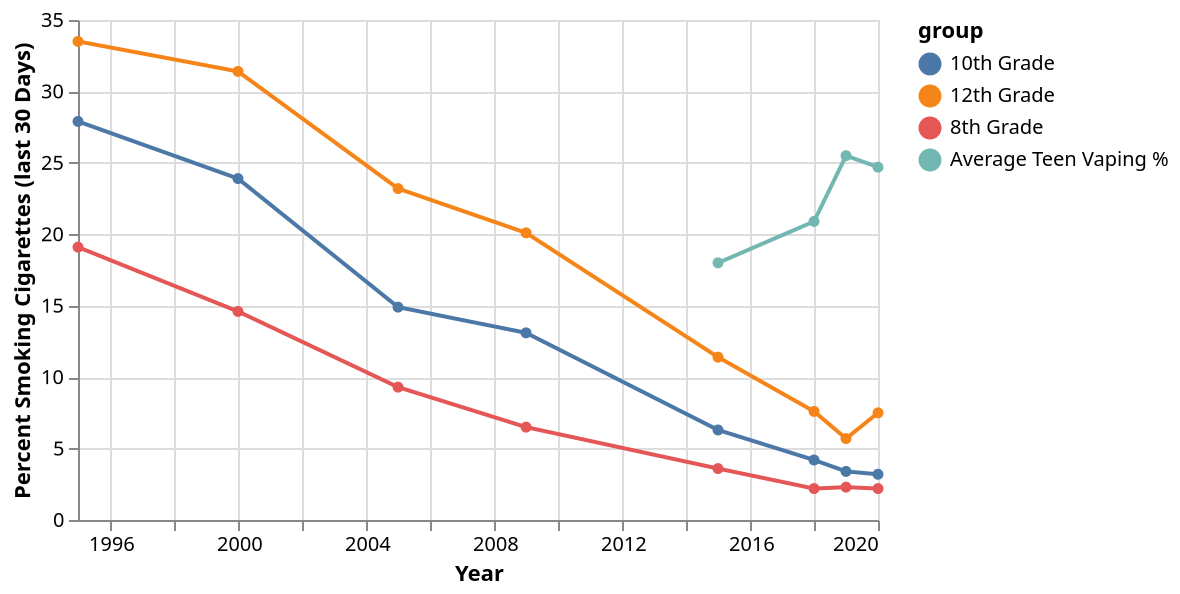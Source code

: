 {
  "$schema": "https://vega.github.io/schema/vega-lite/v5.json",
  "description": "Teen Smoking Numbers Since 1995",
  "data": {
    "values": [
      {"year": "1995", "percent": 33.5, "group": "12th Grade"}, {"year": "1995", "percent": 27.9, "group": "10th Grade"}, {"year": "1995", "percent": 19.1, "group": "8th Grade"},
      {"year": "2000", "percent": 31.4, "group": "12th Grade"}, {"year": "2000", "percent": 23.9, "group": "10th Grade"}, {"year": "2000", "percent": 14.6, "group": "8th Grade"},
      {"year": "2005", "percent": 23.2, "group": "12th Grade"}, {"year": "2005", "percent": 14.9, "group": "10th Grade"}, {"year": "2005", "percent": 9.3, "group": "8th Grade"},
      {"year": "2009", "percent": 20.1, "group": "12th Grade"}, {"year": "2009", "percent": 13.1, "group": "10th Grade"}, {"year": "2009", "percent": 6.5, "group": "8th Grade"},
      {"year": "2015", "percent": 11.4, "group": "12th Grade"}, {"year": "2015", "percent": 6.3, "group": "10th Grade"}, {"year": "2015", "percent": 3.6, "group": "8th Grade"},
      {"year": "2018", "percent": 7.6, "group": "12th Grade"}, {"year": "2018", "percent": 4.2, "group": "10th Grade"}, {"year": "2018", "percent": 2.2, "group": "8th Grade"},
      {"year": "2019", "percent": 5.7, "group": "12th Grade"}, {"year": "2019", "percent": 3.4, "group": "10th Grade"}, {"year": "2019", "percent": 2.3, "group": "8th Grade"},
      {"year": "2020", "percent": 7.5, "group": "12th Grade"}, {"year": "2020", "percent": 3.2, "group": "10th Grade"}, {"year": "2020", "percent": 2.2, "group": "8th Grade"}, {"year": "2018", "percent": 20.9,"group": "Average Teen Vaping %"}, {"year": "2019", "percent": 25.5,"group": "Average Teen Vaping %"}, {"year": "2020", "percent": 24.7,"group": "Average Teen Vaping %"}, {"year": "2015", "percent": 18,"group": "Average Teen Vaping %"}
    ]
  },
  "width": 400,
  "height": 250,
  "mark": {
    "type": "line",
    "point": true
  },
  "encoding": {
    "x": {"timeUnit": "year", "field": "year", "title": "Year"},
    "y": {"field": "percent", "type": "quantitative", "title": "Percent Smoking Cigarettes (last 30 Days)"},
    "color": {"field": "group", "type": "nominal"}
  }
}
